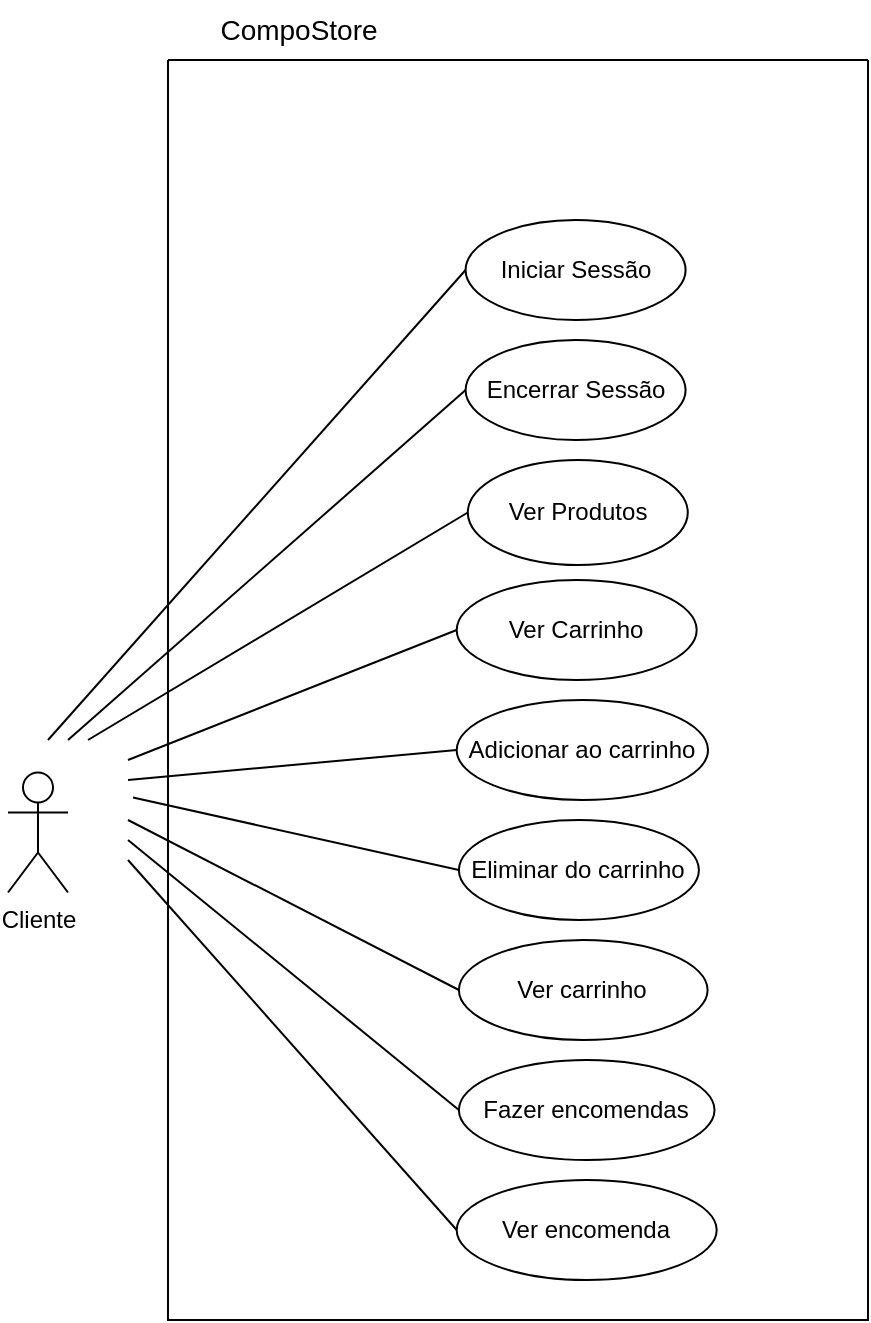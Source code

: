 <mxfile version="24.2.2" type="device">
  <diagram name="Página-1" id="WDSP2k45l44BL-aFyhqK">
    <mxGraphModel dx="1195" dy="645" grid="1" gridSize="10" guides="1" tooltips="1" connect="1" arrows="1" fold="1" page="1" pageScale="1" pageWidth="827" pageHeight="1169" math="0" shadow="0">
      <root>
        <mxCell id="0" />
        <mxCell id="1" parent="0" />
        <mxCell id="tSj0p4MBHCHs88larQwI-8" value="Cliente" style="shape=umlActor;verticalLabelPosition=bottom;verticalAlign=top;html=1;outlineConnect=0;labelBackgroundColor=none;" parent="1" vertex="1">
          <mxGeometry x="20" y="426.25" width="30" height="60" as="geometry" />
        </mxCell>
        <mxCell id="tSj0p4MBHCHs88larQwI-14" value="Fazer encomendas" style="ellipse;whiteSpace=wrap;html=1;labelBackgroundColor=none;" parent="1" vertex="1">
          <mxGeometry x="245.45" y="570" width="127.81" height="50" as="geometry" />
        </mxCell>
        <mxCell id="tSj0p4MBHCHs88larQwI-15" value="Ver encomenda" style="ellipse;whiteSpace=wrap;html=1;labelBackgroundColor=none;" parent="1" vertex="1">
          <mxGeometry x="244.35" y="630" width="130" height="50" as="geometry" />
        </mxCell>
        <mxCell id="EVJmHFKJhm2Tk9iF4NpR-2" value="" style="endArrow=none;html=1;rounded=0;entryX=0;entryY=0.5;entryDx=0;entryDy=0;" parent="1" target="tSj0p4MBHCHs88larQwI-13" edge="1">
          <mxGeometry width="50" height="50" relative="1" as="geometry">
            <mxPoint x="40" y="410" as="sourcePoint" />
            <mxPoint x="82.5" y="247.5" as="targetPoint" />
          </mxGeometry>
        </mxCell>
        <mxCell id="EVJmHFKJhm2Tk9iF4NpR-3" value="" style="endArrow=none;html=1;rounded=0;entryX=0;entryY=0.5;entryDx=0;entryDy=0;" parent="1" target="tSj0p4MBHCHs88larQwI-16" edge="1">
          <mxGeometry width="50" height="50" relative="1" as="geometry">
            <mxPoint x="50" y="410" as="sourcePoint" />
            <mxPoint x="334" y="309.75" as="targetPoint" />
          </mxGeometry>
        </mxCell>
        <mxCell id="EVJmHFKJhm2Tk9iF4NpR-4" value="" style="endArrow=none;html=1;rounded=0;entryX=0;entryY=0.5;entryDx=0;entryDy=0;" parent="1" target="HMcznnPwhv7nr-YGHbLa-5" edge="1">
          <mxGeometry width="50" height="50" relative="1" as="geometry">
            <mxPoint x="80" y="450" as="sourcePoint" />
            <mxPoint x="404.5" y="423.75" as="targetPoint" />
            <Array as="points" />
          </mxGeometry>
        </mxCell>
        <mxCell id="EVJmHFKJhm2Tk9iF4NpR-5" value="" style="endArrow=none;html=1;rounded=0;entryX=0;entryY=0.5;entryDx=0;entryDy=0;" parent="1" target="tSj0p4MBHCHs88larQwI-15" edge="1">
          <mxGeometry width="50" height="50" relative="1" as="geometry">
            <mxPoint x="80" y="470" as="sourcePoint" />
            <mxPoint x="415" y="433.75" as="targetPoint" />
          </mxGeometry>
        </mxCell>
        <mxCell id="HMcznnPwhv7nr-YGHbLa-2" value="Adicionar ao carrinho" style="ellipse;whiteSpace=wrap;html=1;labelBackgroundColor=none;" parent="1" vertex="1">
          <mxGeometry x="244.35" y="390" width="125.65" height="50" as="geometry" />
        </mxCell>
        <mxCell id="HMcznnPwhv7nr-YGHbLa-3" value="Ver Carrinho" style="ellipse;whiteSpace=wrap;html=1;labelBackgroundColor=none;" parent="1" vertex="1">
          <mxGeometry x="244.35" y="330" width="120" height="50" as="geometry" />
        </mxCell>
        <mxCell id="HMcznnPwhv7nr-YGHbLa-4" value="Eliminar do carrinho" style="ellipse;whiteSpace=wrap;html=1;labelBackgroundColor=none;" parent="1" vertex="1">
          <mxGeometry x="245.45" y="450" width="120" height="50" as="geometry" />
        </mxCell>
        <mxCell id="HMcznnPwhv7nr-YGHbLa-5" value="Ver carrinho" style="ellipse;whiteSpace=wrap;html=1;labelBackgroundColor=none;" parent="1" vertex="1">
          <mxGeometry x="245.45" y="510" width="124.35" height="50" as="geometry" />
        </mxCell>
        <mxCell id="HMcznnPwhv7nr-YGHbLa-18" value="" style="endArrow=none;html=1;rounded=0;entryX=0;entryY=0.5;entryDx=0;entryDy=0;" parent="1" target="tSj0p4MBHCHs88larQwI-14" edge="1">
          <mxGeometry width="50" height="50" relative="1" as="geometry">
            <mxPoint x="80" y="460" as="sourcePoint" />
            <mxPoint x="450" y="460" as="targetPoint" />
          </mxGeometry>
        </mxCell>
        <mxCell id="HMcznnPwhv7nr-YGHbLa-19" value="" style="endArrow=none;html=1;rounded=0;entryX=0;entryY=0.5;entryDx=0;entryDy=0;" parent="1" target="HMcznnPwhv7nr-YGHbLa-4" edge="1">
          <mxGeometry width="50" height="50" relative="1" as="geometry">
            <mxPoint x="82.5" y="438.75" as="sourcePoint" />
            <mxPoint x="465.75" y="365" as="targetPoint" />
          </mxGeometry>
        </mxCell>
        <mxCell id="HMcznnPwhv7nr-YGHbLa-20" value="" style="endArrow=none;html=1;rounded=0;entryX=0;entryY=0.5;entryDx=0;entryDy=0;" parent="1" target="HMcznnPwhv7nr-YGHbLa-2" edge="1">
          <mxGeometry width="50" height="50" relative="1" as="geometry">
            <mxPoint x="80" y="430" as="sourcePoint" />
            <mxPoint x="270" y="301" as="targetPoint" />
          </mxGeometry>
        </mxCell>
        <mxCell id="HMcznnPwhv7nr-YGHbLa-21" value="" style="endArrow=none;html=1;rounded=0;entryX=0;entryY=0.5;entryDx=0;entryDy=0;" parent="1" target="HMcznnPwhv7nr-YGHbLa-3" edge="1">
          <mxGeometry width="50" height="50" relative="1" as="geometry">
            <mxPoint x="80" y="420" as="sourcePoint" />
            <mxPoint x="386.25" y="295" as="targetPoint" />
          </mxGeometry>
        </mxCell>
        <mxCell id="HMcznnPwhv7nr-YGHbLa-23" value="" style="endArrow=none;html=1;rounded=0;entryX=0;entryY=0.5;entryDx=0;entryDy=0;" parent="1" target="HMcznnPwhv7nr-YGHbLa-7" edge="1">
          <mxGeometry width="50" height="50" relative="1" as="geometry">
            <mxPoint x="60" y="410" as="sourcePoint" />
            <mxPoint x="250" y="277.5" as="targetPoint" />
          </mxGeometry>
        </mxCell>
        <mxCell id="1hbilSKazgi46UPOUWlU-5" value="" style="swimlane;startSize=0;" parent="1" vertex="1">
          <mxGeometry x="100" y="70" width="350" height="630" as="geometry" />
        </mxCell>
        <mxCell id="tSj0p4MBHCHs88larQwI-13" value="Iniciar Sessão" style="ellipse;whiteSpace=wrap;html=1;labelBackgroundColor=none;" parent="1hbilSKazgi46UPOUWlU-5" vertex="1">
          <mxGeometry x="148.8" y="80" width="110" height="50" as="geometry" />
        </mxCell>
        <mxCell id="tSj0p4MBHCHs88larQwI-16" value="Encerrar Sessão" style="ellipse;whiteSpace=wrap;html=1;labelBackgroundColor=none;" parent="1hbilSKazgi46UPOUWlU-5" vertex="1">
          <mxGeometry x="148.8" y="140" width="110" height="50" as="geometry" />
        </mxCell>
        <mxCell id="HMcznnPwhv7nr-YGHbLa-7" value="Ver Produtos" style="ellipse;whiteSpace=wrap;html=1;labelBackgroundColor=none;" parent="1hbilSKazgi46UPOUWlU-5" vertex="1">
          <mxGeometry x="149.9" y="200" width="110" height="52.5" as="geometry" />
        </mxCell>
        <mxCell id="1hbilSKazgi46UPOUWlU-6" value="&lt;font style=&quot;font-size: 14px;&quot;&gt;CompoStore&lt;/font&gt;" style="text;html=1;align=center;verticalAlign=middle;resizable=0;points=[];autosize=1;strokeColor=none;fillColor=none;" parent="1" vertex="1">
          <mxGeometry x="115" y="40" width="100" height="30" as="geometry" />
        </mxCell>
      </root>
    </mxGraphModel>
  </diagram>
</mxfile>
